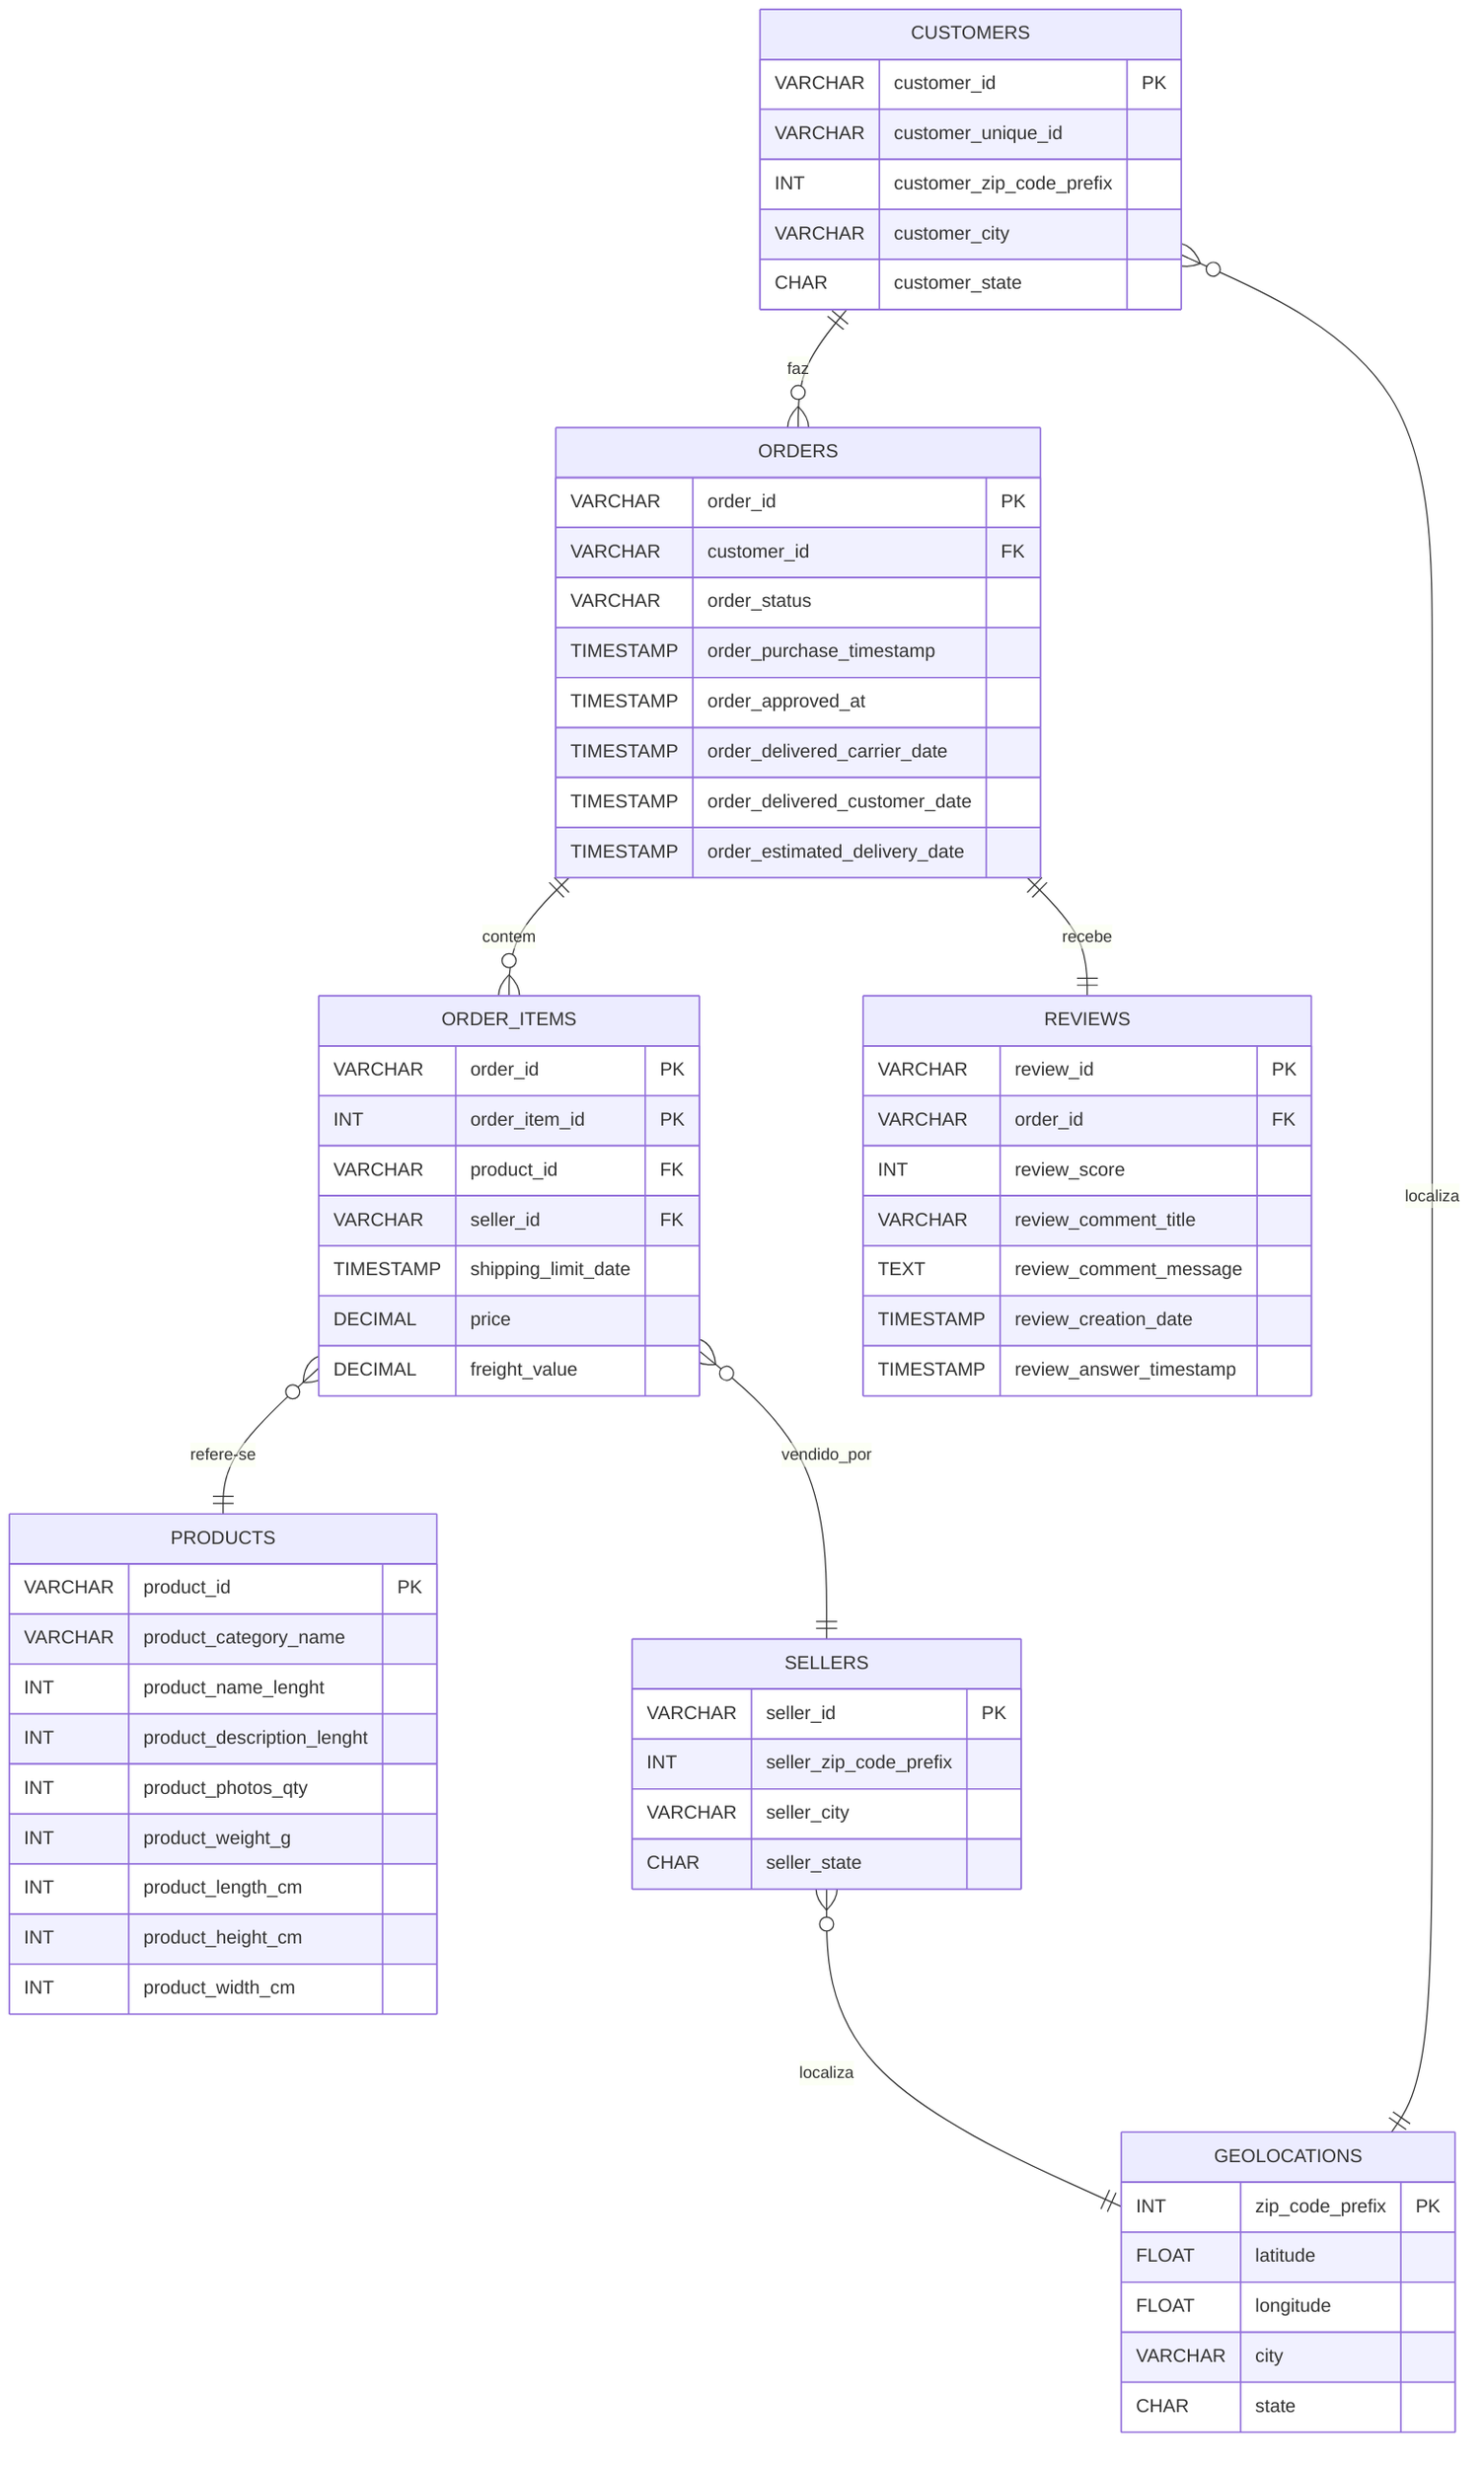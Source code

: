 erDiagram
    CUSTOMERS {
      VARCHAR customer_id PK
      VARCHAR customer_unique_id
      INT customer_zip_code_prefix
      VARCHAR customer_city
      CHAR customer_state
    }
    ORDERS {
      VARCHAR order_id PK
      VARCHAR customer_id FK
      VARCHAR order_status
      TIMESTAMP order_purchase_timestamp
      TIMESTAMP order_approved_at
      TIMESTAMP order_delivered_carrier_date
      TIMESTAMP order_delivered_customer_date
      TIMESTAMP order_estimated_delivery_date
    }
    ORDER_ITEMS {
      VARCHAR order_id PK
      INT order_item_id PK
      VARCHAR product_id FK
      VARCHAR seller_id FK
      TIMESTAMP shipping_limit_date
      DECIMAL price
      DECIMAL freight_value
    }
    PRODUCTS {
      VARCHAR product_id PK
      VARCHAR product_category_name
      INT product_name_lenght
      INT product_description_lenght
      INT product_photos_qty
      INT product_weight_g
      INT product_length_cm
      INT product_height_cm
      INT product_width_cm
    }
    SELLERS {
      VARCHAR seller_id PK
      INT seller_zip_code_prefix
      VARCHAR seller_city
      CHAR seller_state
    }
    REVIEWS {
      VARCHAR review_id PK
      VARCHAR order_id FK
      INT review_score
      VARCHAR review_comment_title
      TEXT review_comment_message
      TIMESTAMP review_creation_date
      TIMESTAMP review_answer_timestamp
    }
    GEOLOCATIONS {
      INT zip_code_prefix PK
      FLOAT latitude
      FLOAT longitude
      VARCHAR city
      CHAR state
    }
    CUSTOMERS ||--o{ ORDERS : faz
    ORDERS ||--o{ ORDER_ITEMS : contem
    ORDER_ITEMS }o--|| PRODUCTS : refere-se
    ORDER_ITEMS }o--|| SELLERS : vendido_por
    ORDERS ||--|| REVIEWS : recebe
    CUSTOMERS }o--|| GEOLOCATIONS : localiza
    SELLERS }o--|| GEOLOCATIONS : localiza